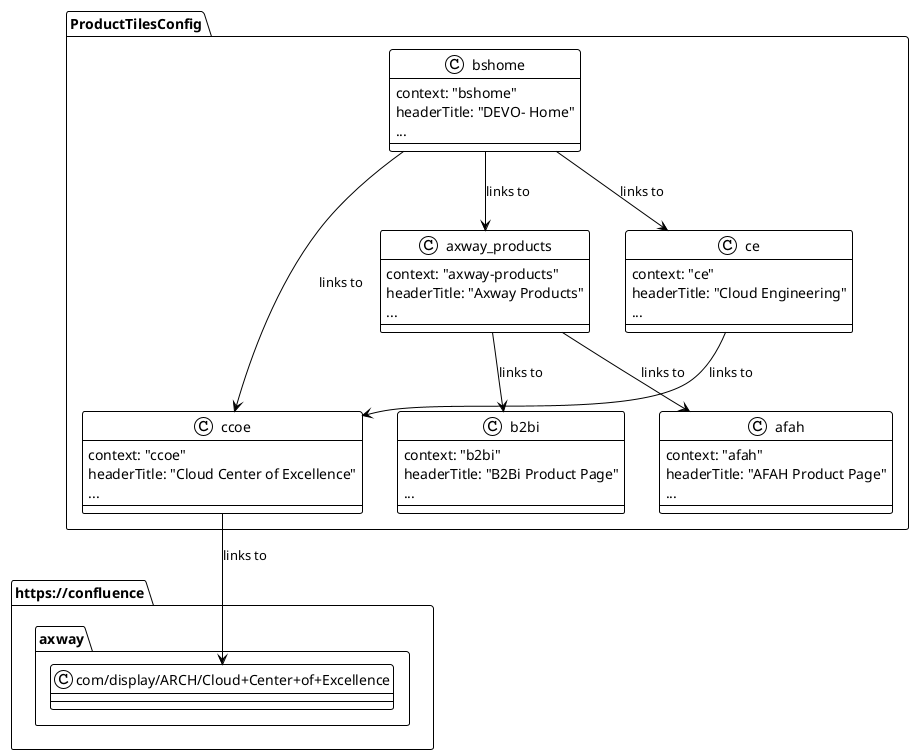 @startuml
!theme plain

package "ProductTilesConfig" {
  class bshome {
    context: "bshome"
    headerTitle: "DEVO- Home"
    ...
  }
  class ccoe {
    context: "ccoe"
    headerTitle: "Cloud Center of Excellence"
    ...
  }
  class axway_products {
    context: "axway-products"
    headerTitle: "Axway Products"
    ...
  }
  class b2bi {
    context: "b2bi"
    headerTitle: "B2Bi Product Page"
    ...
  }
  class afah {
    context: "afah"
    headerTitle: "AFAH Product Page"
    ...
  }
  class ce {
    context: "ce"
    headerTitle: "Cloud Engineering"
    ...
  }
}

bshome --> ccoe : links to
bshome --> axway_products : links to
bshome --> ce : links to
ccoe --> "https://confluence.axway.com/display/ARCH/Cloud+Center+of+Excellence" : links to
axway_products --> b2bi : links to
axway_products --> afah : links to
ce --> ccoe : links to

@enduml
